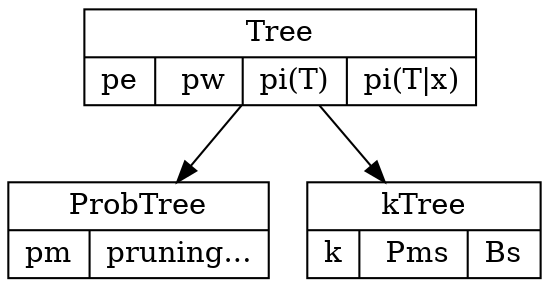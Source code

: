 digraph Orga {
    node [shape=record];
    Tree [label="{Tree | {pe | pw | pi(T) | pi(T\|x)}}"];
    ProbTree [label="{ProbTree | {pm | pruning...}}"];
    kTree [label="{kTree | {k | Pms | Bs}}"];

    Tree -> ProbTree;
    Tree -> kTree;
}